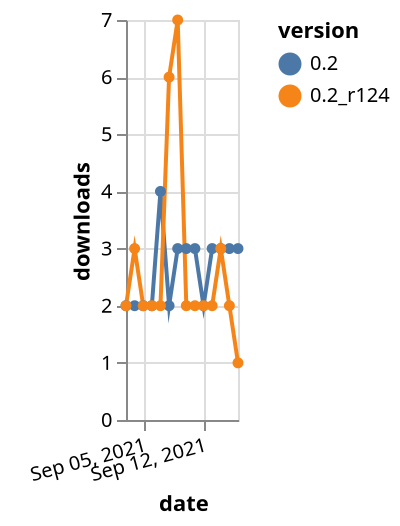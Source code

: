 {"$schema": "https://vega.github.io/schema/vega-lite/v5.json", "description": "A simple bar chart with embedded data.", "data": {"values": [{"date": "2021-09-03", "total": 3531, "delta": 2, "version": "0.2"}, {"date": "2021-09-04", "total": 3533, "delta": 2, "version": "0.2"}, {"date": "2021-09-05", "total": 3535, "delta": 2, "version": "0.2"}, {"date": "2021-09-06", "total": 3537, "delta": 2, "version": "0.2"}, {"date": "2021-09-07", "total": 3541, "delta": 4, "version": "0.2"}, {"date": "2021-09-08", "total": 3543, "delta": 2, "version": "0.2"}, {"date": "2021-09-09", "total": 3546, "delta": 3, "version": "0.2"}, {"date": "2021-09-10", "total": 3549, "delta": 3, "version": "0.2"}, {"date": "2021-09-11", "total": 3552, "delta": 3, "version": "0.2"}, {"date": "2021-09-12", "total": 3554, "delta": 2, "version": "0.2"}, {"date": "2021-09-13", "total": 3557, "delta": 3, "version": "0.2"}, {"date": "2021-09-14", "total": 3560, "delta": 3, "version": "0.2"}, {"date": "2021-09-15", "total": 3563, "delta": 3, "version": "0.2"}, {"date": "2021-09-16", "total": 3566, "delta": 3, "version": "0.2"}, {"date": "2021-09-03", "total": 3354, "delta": 2, "version": "0.2_r124"}, {"date": "2021-09-04", "total": 3357, "delta": 3, "version": "0.2_r124"}, {"date": "2021-09-05", "total": 3359, "delta": 2, "version": "0.2_r124"}, {"date": "2021-09-06", "total": 3361, "delta": 2, "version": "0.2_r124"}, {"date": "2021-09-07", "total": 3363, "delta": 2, "version": "0.2_r124"}, {"date": "2021-09-08", "total": 3369, "delta": 6, "version": "0.2_r124"}, {"date": "2021-09-09", "total": 3376, "delta": 7, "version": "0.2_r124"}, {"date": "2021-09-10", "total": 3378, "delta": 2, "version": "0.2_r124"}, {"date": "2021-09-11", "total": 3380, "delta": 2, "version": "0.2_r124"}, {"date": "2021-09-12", "total": 3382, "delta": 2, "version": "0.2_r124"}, {"date": "2021-09-13", "total": 3384, "delta": 2, "version": "0.2_r124"}, {"date": "2021-09-14", "total": 3387, "delta": 3, "version": "0.2_r124"}, {"date": "2021-09-15", "total": 3389, "delta": 2, "version": "0.2_r124"}, {"date": "2021-09-16", "total": 3390, "delta": 1, "version": "0.2_r124"}]}, "width": "container", "mark": {"type": "line", "point": {"filled": true}}, "encoding": {"x": {"field": "date", "type": "temporal", "timeUnit": "yearmonthdate", "title": "date", "axis": {"labelAngle": -15}}, "y": {"field": "delta", "type": "quantitative", "title": "downloads"}, "color": {"field": "version", "type": "nominal"}, "tooltip": {"field": "delta"}}}